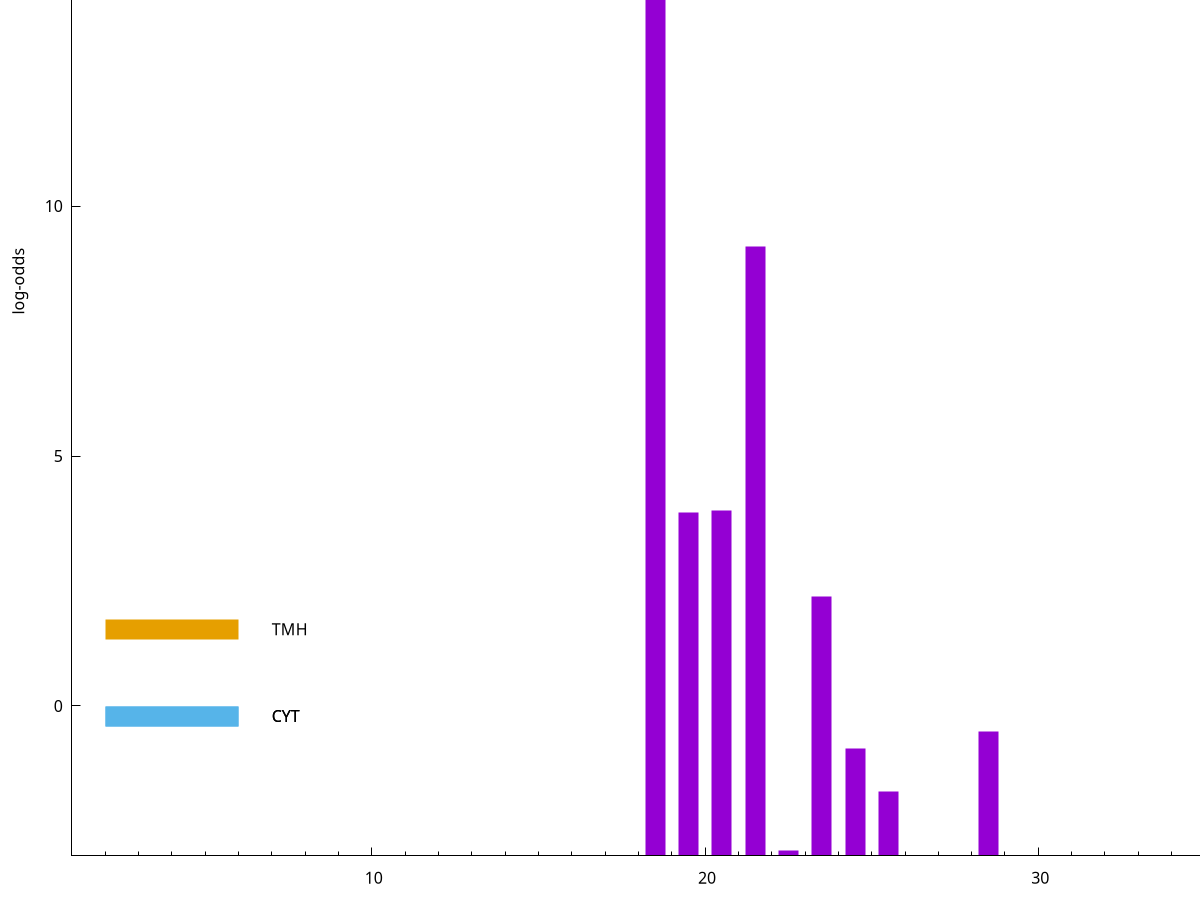 set title "LipoP predictions for SRR5666568.gff"
set size 2., 1.4
set xrange [1:70] 
set mxtics 10
set yrange [-3:20]
set y2range [0:23]
set ylabel "log-odds"
set term postscript eps color solid "Helvetica" 30
set output "SRR5666568.gff48.eps"
set arrow from 2,14.8258 to 6,14.8258 nohead lt 1 lw 20
set label "SpI" at 7,14.8258
set arrow from 2,1.53547 to 6,1.53547 nohead lt 4 lw 20
set label "TMH" at 7,1.53547
set arrow from 2,-0.200913 to 6,-0.200913 nohead lt 3 lw 20
set label "CYT" at 7,-0.200913
set arrow from 2,-0.200913 to 6,-0.200913 nohead lt 3 lw 20
set label "CYT" at 7,-0.200913
set arrow from 2,14.8258 to 6,14.8258 nohead lt 1 lw 20
set label "SpI" at 7,14.8258
# NOTE: The scores below are the log-odds scores with the threshold
# NOTE: subtracted (a hack to make gnuplot make the histogram all
# NOTE: look nice).
plot "-" axes x1y2 title "" with impulses lt 1 lw 20
18.500000 17.794700
21.500000 12.188670
20.500000 6.903480
19.500000 6.862400
23.500000 5.189370
28.500000 2.484019
24.500000 2.148313
25.500000 1.282280
22.500000 0.117920
e
exit
